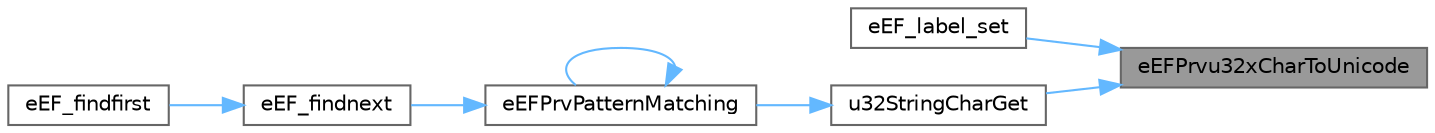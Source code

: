 digraph "eEFPrvu32xCharToUnicode"
{
 // LATEX_PDF_SIZE
  bgcolor="transparent";
  edge [fontname=Helvetica,fontsize=10,labelfontname=Helvetica,labelfontsize=10];
  node [fontname=Helvetica,fontsize=10,shape=box,height=0.2,width=0.4];
  rankdir="RL";
  Node1 [id="Node000001",label="eEFPrvu32xCharToUnicode",height=0.2,width=0.4,color="gray40", fillcolor="grey60", style="filled", fontcolor="black",tooltip="Returns a character in UTF-16 encoding from the TCHAR string in defined API encoding."];
  Node1 -> Node2 [id="edge1_Node000001_Node000002",dir="back",color="steelblue1",style="solid",tooltip=" "];
  Node2 [id="Node000002",label="eEF_label_set",height=0.2,width=0.4,color="grey40", fillcolor="white", style="filled",URL="$ef__label__set_8c.html#a856cac9d6edece47116c434a8ddbca24",tooltip="Set Volume Label."];
  Node1 -> Node3 [id="edge2_Node000001_Node000003",dir="back",color="steelblue1",style="solid",tooltip=" "];
  Node3 [id="Node000003",label="u32StringCharGet",height=0.2,width=0.4,color="grey40", fillcolor="white", style="filled",URL="$ef__prv__pattern__matching_8c.html#abd1525490c822e455f8716ae15edc9e9",tooltip="Get a character and advances ptr."];
  Node3 -> Node4 [id="edge3_Node000003_Node000004",dir="back",color="steelblue1",style="solid",tooltip=" "];
  Node4 [id="Node000004",label="eEFPrvPatternMatching",height=0.2,width=0.4,color="grey40", fillcolor="white", style="filled",URL="$ef__prv__pattern__matching_8c.html#a9a3ef2e7aab80e9917d6787765be8dd5",tooltip="Pattern matching testing."];
  Node4 -> Node5 [id="edge4_Node000004_Node000005",dir="back",color="steelblue1",style="solid",tooltip=" "];
  Node5 [id="Node000005",label="eEF_findnext",height=0.2,width=0.4,color="grey40", fillcolor="white", style="filled",URL="$ef__findnext_8c.html#a41d1f19cc47216c90cf54581e6cddbf8",tooltip="Find Next File."];
  Node5 -> Node6 [id="edge5_Node000005_Node000006",dir="back",color="steelblue1",style="solid",tooltip=" "];
  Node6 [id="Node000006",label="eEF_findfirst",height=0.2,width=0.4,color="grey40", fillcolor="white", style="filled",URL="$ef__findfirst_8c.html#a7aceb1307887217f205b94f9c00872ed",tooltip="Find First File."];
  Node4 -> Node4 [id="edge6_Node000004_Node000004",dir="back",color="steelblue1",style="solid",tooltip=" "];
}
